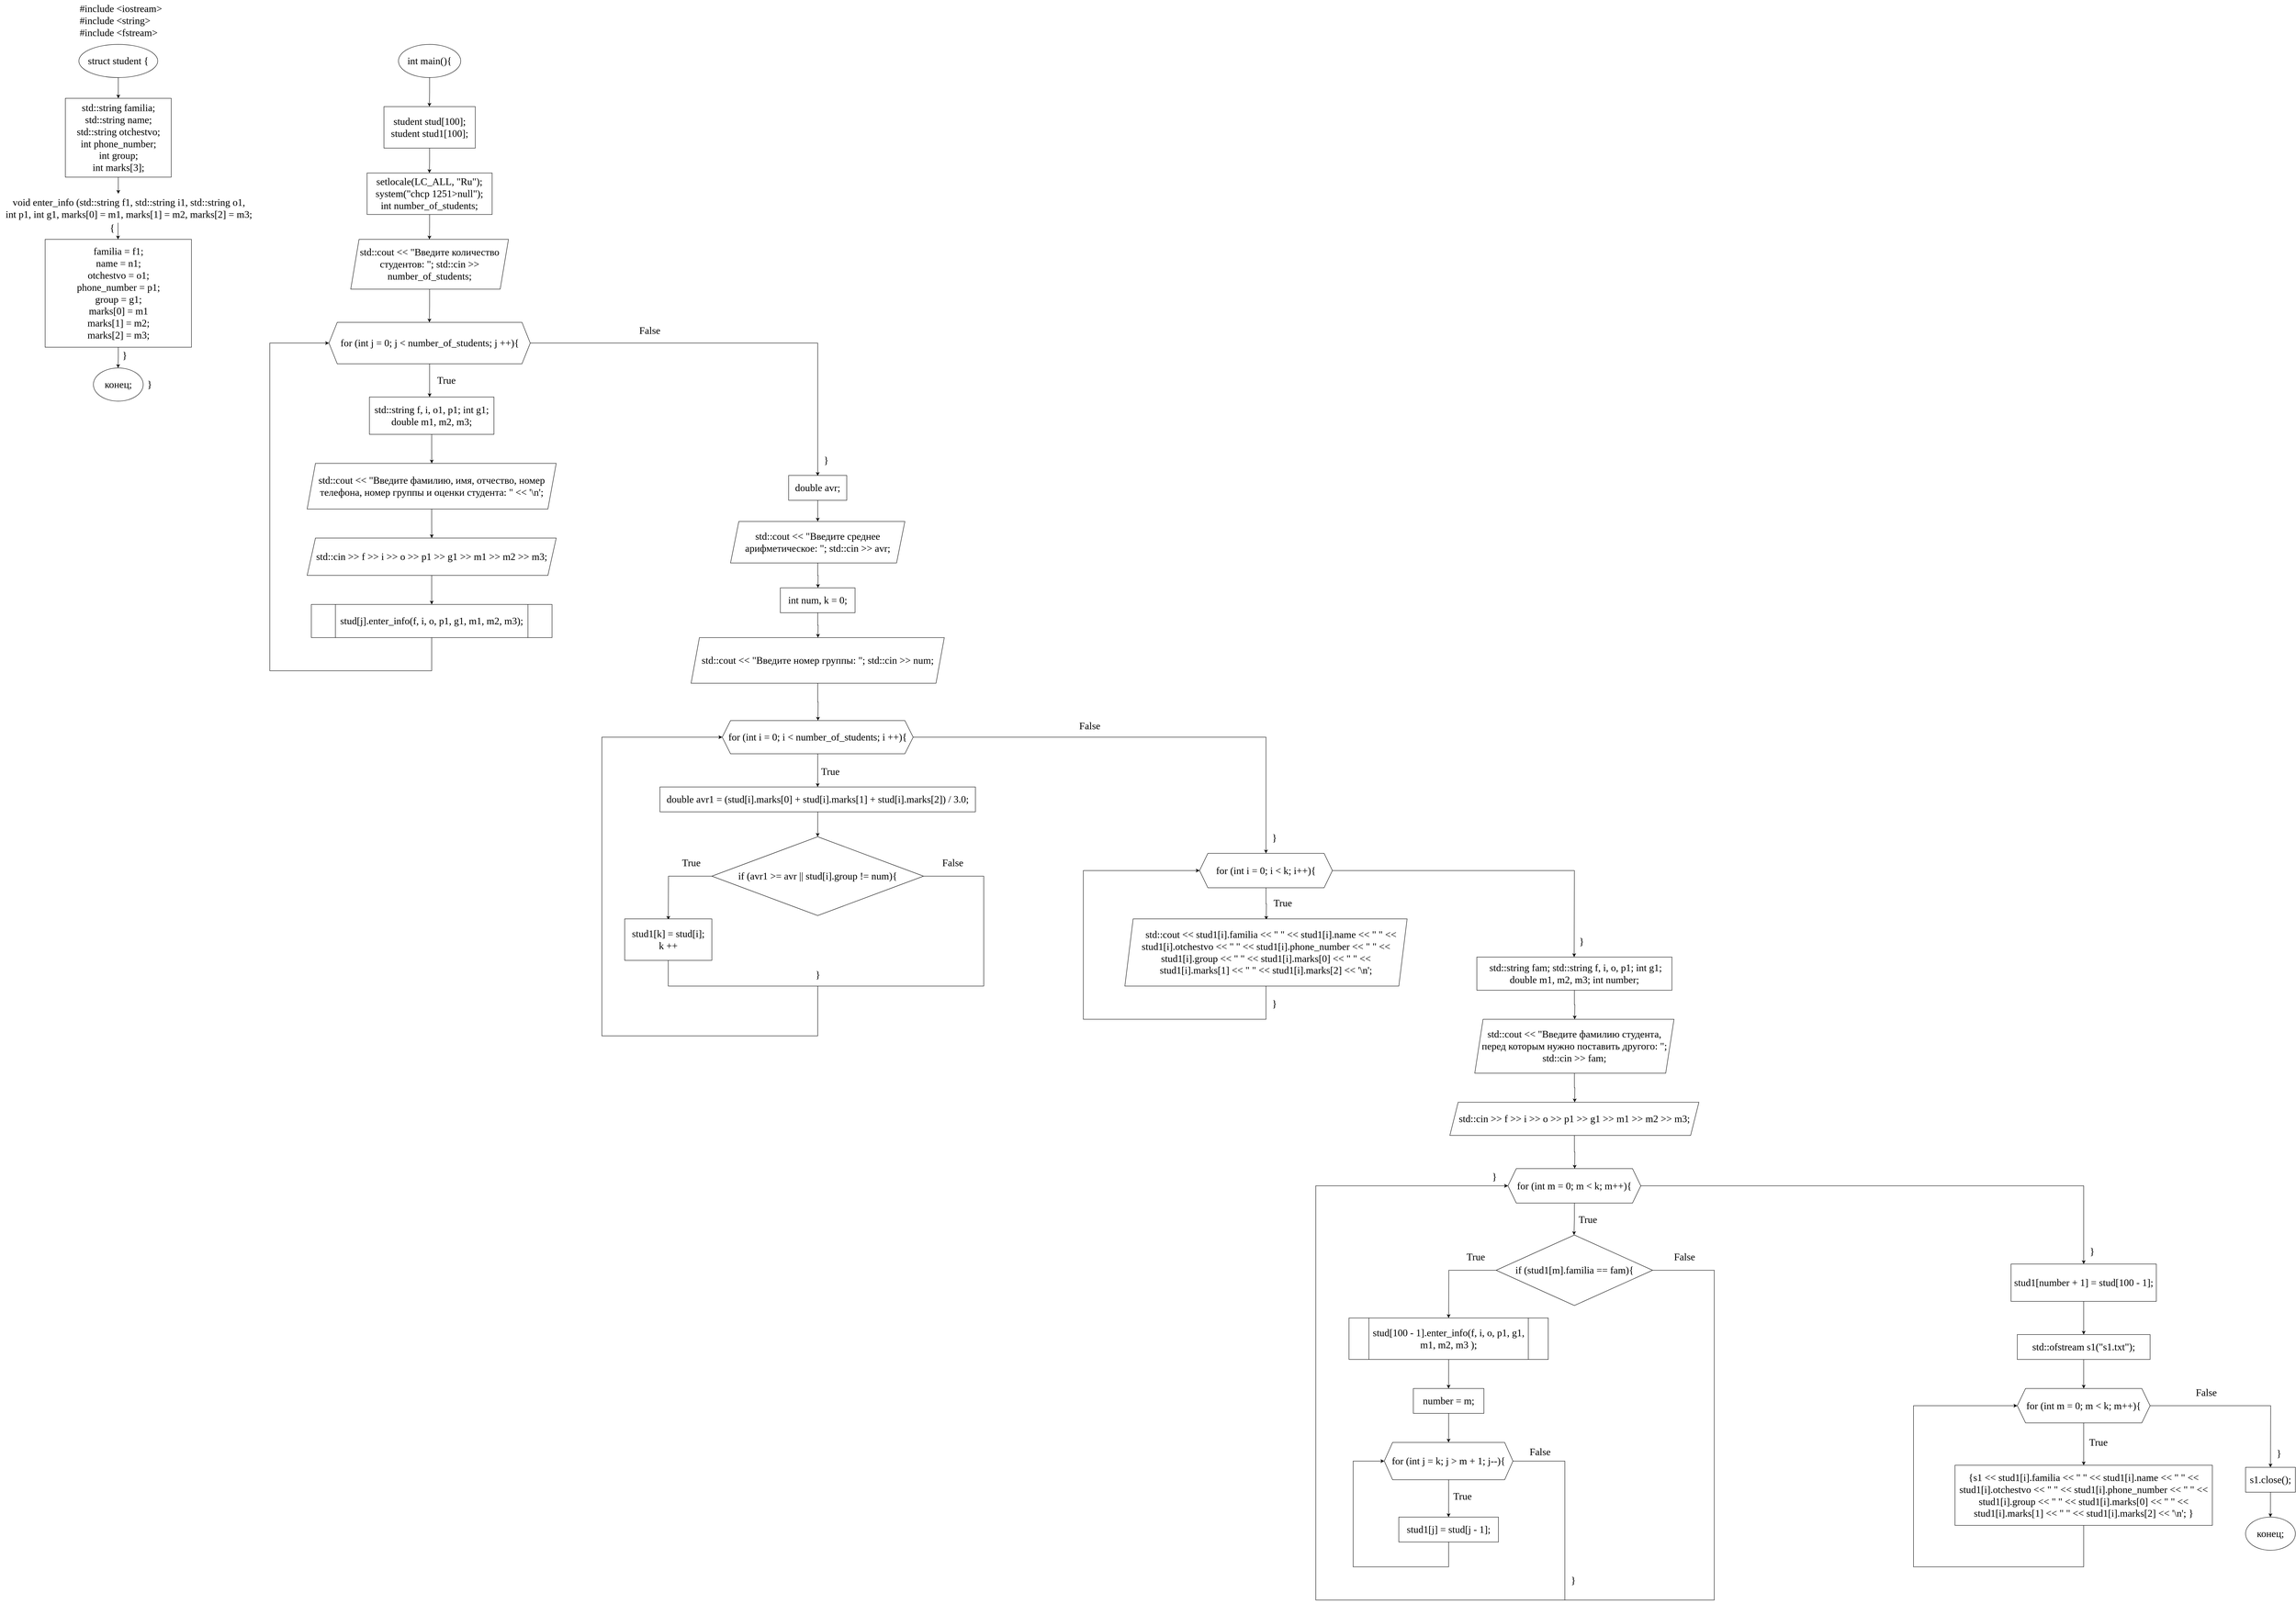 <mxfile version="22.1.2" type="device">
  <diagram name="Страница — 1" id="WUxsEw3w-t6ciIqzgr1L">
    <mxGraphModel dx="3417" dy="1535" grid="1" gridSize="10" guides="1" tooltips="1" connect="1" arrows="1" fold="1" page="1" pageScale="1" pageWidth="827" pageHeight="1169" math="0" shadow="0">
      <root>
        <mxCell id="0" />
        <mxCell id="1" parent="0" />
        <mxCell id="e8HEwKjy7e3xgcaSY5Gn-2" value="#include &amp;lt;iostream&amp;gt;&lt;br&gt;#include &amp;lt;string&amp;gt;&lt;br&gt;#include &amp;lt;fstream&amp;gt;" style="text;html=1;align=left;verticalAlign=middle;resizable=0;points=[];autosize=1;strokeColor=none;fillColor=none;fontSize=24;fontFamily=Times New Roman;fontColor=default;" parent="1" vertex="1">
          <mxGeometry x="-60" y="23" width="220" height="100" as="geometry" />
        </mxCell>
        <mxCell id="e8HEwKjy7e3xgcaSY5Gn-4" style="edgeStyle=orthogonalEdgeStyle;rounded=0;orthogonalLoop=1;jettySize=auto;html=1;exitX=0.5;exitY=1;exitDx=0;exitDy=0;fontFamily=Times New Roman;fontSize=24;fontColor=default;" parent="1" source="e8HEwKjy7e3xgcaSY5Gn-3" target="e8HEwKjy7e3xgcaSY5Gn-5" edge="1">
          <mxGeometry relative="1" as="geometry">
            <mxPoint x="35" y="250" as="targetPoint" />
          </mxGeometry>
        </mxCell>
        <mxCell id="e8HEwKjy7e3xgcaSY5Gn-3" value="struct student {" style="ellipse;whiteSpace=wrap;html=1;strokeColor=default;align=center;verticalAlign=middle;fontFamily=Times New Roman;fontSize=24;fontColor=default;fillColor=default;" parent="1" vertex="1">
          <mxGeometry x="-60" y="130" width="190" height="80" as="geometry" />
        </mxCell>
        <mxCell id="e8HEwKjy7e3xgcaSY5Gn-6" style="edgeStyle=orthogonalEdgeStyle;rounded=0;orthogonalLoop=1;jettySize=auto;html=1;exitX=0.5;exitY=1;exitDx=0;exitDy=0;fontFamily=Times New Roman;fontSize=24;fontColor=default;" parent="1" source="e8HEwKjy7e3xgcaSY5Gn-5" edge="1">
          <mxGeometry relative="1" as="geometry">
            <mxPoint x="35" y="490" as="targetPoint" />
          </mxGeometry>
        </mxCell>
        <mxCell id="e8HEwKjy7e3xgcaSY5Gn-5" value="&lt;div style=&quot;&quot;&gt;&lt;span style=&quot;background-color: initial;&quot;&gt;std::string familia;&lt;/span&gt;&lt;/div&gt;&lt;div style=&quot;&quot;&gt;&lt;span style=&quot;background-color: initial;&quot;&gt;std::string name;&lt;/span&gt;&lt;/div&gt;&lt;div style=&quot;&quot;&gt;&lt;span style=&quot;background-color: initial;&quot;&gt;std::string otchestvo;&lt;/span&gt;&lt;/div&gt;&lt;div style=&quot;&quot;&gt;&lt;span style=&quot;background-color: initial;&quot;&gt;int phone_number;&lt;/span&gt;&lt;/div&gt;&lt;div style=&quot;&quot;&gt;&lt;span style=&quot;background-color: initial;&quot;&gt;int group;&lt;/span&gt;&lt;/div&gt;&lt;div style=&quot;&quot;&gt;&lt;span style=&quot;background-color: initial;&quot;&gt;int marks[3];&lt;/span&gt;&lt;/div&gt;" style="rounded=0;whiteSpace=wrap;html=1;strokeColor=default;align=center;verticalAlign=middle;fontFamily=Times New Roman;fontSize=24;fontColor=default;fillColor=default;" parent="1" vertex="1">
          <mxGeometry x="-92.5" y="260" width="255" height="190" as="geometry" />
        </mxCell>
        <mxCell id="e8HEwKjy7e3xgcaSY5Gn-7" value="void enter_info (std::string f1, std::string i1, std::string o1, &lt;br&gt;int p1, int g1, marks[0] = m1, marks[1] = m2, marks[2] = m3;" style="text;html=1;align=center;verticalAlign=middle;resizable=0;points=[];autosize=1;strokeColor=none;fillColor=none;fontSize=24;fontFamily=Times New Roman;fontColor=default;" parent="1" vertex="1">
          <mxGeometry x="-250" y="490" width="620" height="70" as="geometry" />
        </mxCell>
        <mxCell id="e8HEwKjy7e3xgcaSY5Gn-8" value="" style="endArrow=classic;html=1;rounded=0;fontFamily=Times New Roman;fontSize=24;fontColor=default;" parent="1" edge="1">
          <mxGeometry width="50" height="50" relative="1" as="geometry">
            <mxPoint x="34.29" y="560" as="sourcePoint" />
            <mxPoint x="34.29" y="600" as="targetPoint" />
          </mxGeometry>
        </mxCell>
        <mxCell id="e8HEwKjy7e3xgcaSY5Gn-10" style="edgeStyle=orthogonalEdgeStyle;rounded=0;orthogonalLoop=1;jettySize=auto;html=1;exitX=0.5;exitY=1;exitDx=0;exitDy=0;fontFamily=Times New Roman;fontSize=24;fontColor=default;" parent="1" source="e8HEwKjy7e3xgcaSY5Gn-9" edge="1">
          <mxGeometry relative="1" as="geometry">
            <mxPoint x="34.429" y="910" as="targetPoint" />
          </mxGeometry>
        </mxCell>
        <mxCell id="e8HEwKjy7e3xgcaSY5Gn-9" value="familia = f1;&lt;br&gt;name = n1;&lt;br&gt;otchestvo = o1;&lt;br&gt;phone_number = p1;&lt;br&gt;group = g1;&lt;br&gt;marks[0] = m1&lt;br&gt;marks[1] = m2;&lt;br&gt;marks[2] = m3;" style="rounded=0;whiteSpace=wrap;html=1;strokeColor=default;align=center;verticalAlign=middle;fontFamily=Times New Roman;fontSize=24;fontColor=default;fillColor=default;" parent="1" vertex="1">
          <mxGeometry x="-141.25" y="600" width="352.5" height="260" as="geometry" />
        </mxCell>
        <mxCell id="e8HEwKjy7e3xgcaSY5Gn-12" value="конец;" style="ellipse;whiteSpace=wrap;html=1;strokeColor=default;align=center;verticalAlign=middle;fontFamily=Times New Roman;fontSize=24;fontColor=default;fillColor=default;" parent="1" vertex="1">
          <mxGeometry x="-25" y="910" width="120" height="80" as="geometry" />
        </mxCell>
        <mxCell id="e8HEwKjy7e3xgcaSY5Gn-13" value="{" style="text;html=1;align=center;verticalAlign=middle;resizable=0;points=[];autosize=1;strokeColor=none;fillColor=none;fontSize=24;fontFamily=Times New Roman;fontColor=default;" parent="1" vertex="1">
          <mxGeometry y="553" width="40" height="40" as="geometry" />
        </mxCell>
        <mxCell id="e8HEwKjy7e3xgcaSY5Gn-14" value="}" style="text;html=1;align=center;verticalAlign=middle;resizable=0;points=[];autosize=1;strokeColor=none;fillColor=none;fontSize=24;fontFamily=Times New Roman;fontColor=default;" parent="1" vertex="1">
          <mxGeometry x="30" y="860" width="40" height="40" as="geometry" />
        </mxCell>
        <mxCell id="e8HEwKjy7e3xgcaSY5Gn-15" value="}" style="text;html=1;align=center;verticalAlign=middle;resizable=0;points=[];autosize=1;strokeColor=none;fillColor=none;fontSize=24;fontFamily=Times New Roman;fontColor=default;" parent="1" vertex="1">
          <mxGeometry x="90" y="930" width="40" height="40" as="geometry" />
        </mxCell>
        <mxCell id="e8HEwKjy7e3xgcaSY5Gn-17" style="edgeStyle=orthogonalEdgeStyle;rounded=0;orthogonalLoop=1;jettySize=auto;html=1;exitX=0.5;exitY=1;exitDx=0;exitDy=0;fontFamily=Times New Roman;fontSize=24;fontColor=default;" parent="1" source="e8HEwKjy7e3xgcaSY5Gn-16" edge="1">
          <mxGeometry relative="1" as="geometry">
            <mxPoint x="784.429" y="280" as="targetPoint" />
          </mxGeometry>
        </mxCell>
        <mxCell id="e8HEwKjy7e3xgcaSY5Gn-16" value="int main(){" style="ellipse;whiteSpace=wrap;html=1;strokeColor=default;align=center;verticalAlign=middle;fontFamily=Times New Roman;fontSize=24;fontColor=default;fillColor=default;" parent="1" vertex="1">
          <mxGeometry x="710" y="130" width="150" height="80" as="geometry" />
        </mxCell>
        <mxCell id="e8HEwKjy7e3xgcaSY5Gn-19" style="edgeStyle=orthogonalEdgeStyle;rounded=0;orthogonalLoop=1;jettySize=auto;html=1;exitX=0.5;exitY=1;exitDx=0;exitDy=0;fontFamily=Times New Roman;fontSize=24;fontColor=default;" parent="1" source="e8HEwKjy7e3xgcaSY5Gn-18" edge="1">
          <mxGeometry relative="1" as="geometry">
            <mxPoint x="784.429" y="440" as="targetPoint" />
          </mxGeometry>
        </mxCell>
        <mxCell id="e8HEwKjy7e3xgcaSY5Gn-18" value="student stud[100];&lt;br&gt;student stud1[100];" style="whiteSpace=wrap;html=1;strokeColor=default;align=center;verticalAlign=middle;fontFamily=Times New Roman;fontSize=24;fontColor=default;fillColor=default;" parent="1" vertex="1">
          <mxGeometry x="675" y="280" width="220" height="100" as="geometry" />
        </mxCell>
        <mxCell id="e8HEwKjy7e3xgcaSY5Gn-22" style="edgeStyle=orthogonalEdgeStyle;rounded=0;orthogonalLoop=1;jettySize=auto;html=1;exitX=0.5;exitY=1;exitDx=0;exitDy=0;fontFamily=Times New Roman;fontSize=24;fontColor=default;" parent="1" source="e8HEwKjy7e3xgcaSY5Gn-20" edge="1">
          <mxGeometry relative="1" as="geometry">
            <mxPoint x="784.429" y="600" as="targetPoint" />
          </mxGeometry>
        </mxCell>
        <mxCell id="e8HEwKjy7e3xgcaSY5Gn-20" value="setlocale(LC_ALL, &quot;Ru&quot;);&lt;br&gt;system(&quot;chcp 1251&amp;gt;null&quot;);&lt;br&gt;int number_of_students;" style="whiteSpace=wrap;html=1;strokeColor=default;align=center;verticalAlign=middle;fontFamily=Times New Roman;fontSize=24;fontColor=default;fillColor=default;" parent="1" vertex="1">
          <mxGeometry x="634.38" y="440" width="301.25" height="100" as="geometry" />
        </mxCell>
        <mxCell id="e8HEwKjy7e3xgcaSY5Gn-24" style="edgeStyle=orthogonalEdgeStyle;rounded=0;orthogonalLoop=1;jettySize=auto;html=1;exitX=0.5;exitY=1;exitDx=0;exitDy=0;fontFamily=Times New Roman;fontSize=24;fontColor=default;" parent="1" source="e8HEwKjy7e3xgcaSY5Gn-23" edge="1">
          <mxGeometry relative="1" as="geometry">
            <mxPoint x="784.429" y="800" as="targetPoint" />
          </mxGeometry>
        </mxCell>
        <mxCell id="e8HEwKjy7e3xgcaSY5Gn-23" value="std::cout &amp;lt;&amp;lt; &quot;Введите количество студентов: &quot;; std::cin &amp;gt;&amp;gt; number_of_students;" style="shape=parallelogram;perimeter=parallelogramPerimeter;whiteSpace=wrap;html=1;fixedSize=1;strokeColor=default;align=center;verticalAlign=middle;fontFamily=Times New Roman;fontSize=24;fontColor=default;fillColor=default;" parent="1" vertex="1">
          <mxGeometry x="595" y="600" width="380" height="120" as="geometry" />
        </mxCell>
        <mxCell id="e8HEwKjy7e3xgcaSY5Gn-26" style="edgeStyle=orthogonalEdgeStyle;rounded=0;orthogonalLoop=1;jettySize=auto;html=1;exitX=0.5;exitY=1;exitDx=0;exitDy=0;fontFamily=Times New Roman;fontSize=24;fontColor=default;" parent="1" source="e8HEwKjy7e3xgcaSY5Gn-25" edge="1">
          <mxGeometry relative="1" as="geometry">
            <mxPoint x="785" y="980" as="targetPoint" />
          </mxGeometry>
        </mxCell>
        <mxCell id="e8HEwKjy7e3xgcaSY5Gn-35" style="edgeStyle=orthogonalEdgeStyle;rounded=0;orthogonalLoop=1;jettySize=auto;html=1;exitX=0;exitY=0.5;exitDx=0;exitDy=0;entryX=0.5;entryY=1;entryDx=0;entryDy=0;fontFamily=Times New Roman;fontSize=24;fontColor=default;endArrow=none;endFill=0;startArrow=classic;startFill=1;" parent="1" source="e8HEwKjy7e3xgcaSY5Gn-25" target="e8HEwKjy7e3xgcaSY5Gn-34" edge="1">
          <mxGeometry relative="1" as="geometry">
            <Array as="points">
              <mxPoint x="400" y="850" />
              <mxPoint x="400" y="1640" />
              <mxPoint x="790" y="1640" />
            </Array>
          </mxGeometry>
        </mxCell>
        <mxCell id="e8HEwKjy7e3xgcaSY5Gn-36" style="edgeStyle=orthogonalEdgeStyle;rounded=0;orthogonalLoop=1;jettySize=auto;html=1;exitX=1;exitY=0.5;exitDx=0;exitDy=0;fontFamily=Times New Roman;fontSize=24;fontColor=default;" parent="1" source="e8HEwKjy7e3xgcaSY5Gn-25" edge="1">
          <mxGeometry relative="1" as="geometry">
            <mxPoint x="1720" y="1170" as="targetPoint" />
            <Array as="points">
              <mxPoint x="1720" y="850" />
              <mxPoint x="1720" y="1170" />
            </Array>
          </mxGeometry>
        </mxCell>
        <mxCell id="e8HEwKjy7e3xgcaSY5Gn-25" value="for (int j = 0; j &amp;lt; number_of_students; j ++){" style="shape=hexagon;perimeter=hexagonPerimeter2;whiteSpace=wrap;html=1;fixedSize=1;strokeColor=default;align=center;verticalAlign=middle;fontFamily=Times New Roman;fontSize=24;fontColor=default;fillColor=default;" parent="1" vertex="1">
          <mxGeometry x="542.51" y="800" width="484.99" height="100" as="geometry" />
        </mxCell>
        <mxCell id="e8HEwKjy7e3xgcaSY5Gn-27" value="True" style="text;html=1;align=center;verticalAlign=middle;resizable=0;points=[];autosize=1;strokeColor=none;fillColor=none;fontSize=24;fontFamily=Times New Roman;fontColor=default;" parent="1" vertex="1">
          <mxGeometry x="790" y="920" width="70" height="40" as="geometry" />
        </mxCell>
        <mxCell id="e8HEwKjy7e3xgcaSY5Gn-29" style="edgeStyle=orthogonalEdgeStyle;rounded=0;orthogonalLoop=1;jettySize=auto;html=1;exitX=0.5;exitY=1;exitDx=0;exitDy=0;fontFamily=Times New Roman;fontSize=24;fontColor=default;" parent="1" source="e8HEwKjy7e3xgcaSY5Gn-28" edge="1">
          <mxGeometry relative="1" as="geometry">
            <mxPoint x="790.143" y="1140" as="targetPoint" />
          </mxGeometry>
        </mxCell>
        <mxCell id="e8HEwKjy7e3xgcaSY5Gn-28" value="std::string f, i, o1, p1; int g1; double m1, m2, m3;" style="whiteSpace=wrap;html=1;strokeColor=default;align=center;verticalAlign=middle;fontFamily=Times New Roman;fontSize=24;fontColor=default;fillColor=default;" parent="1" vertex="1">
          <mxGeometry x="640" y="980" width="300" height="90" as="geometry" />
        </mxCell>
        <mxCell id="e8HEwKjy7e3xgcaSY5Gn-31" style="edgeStyle=orthogonalEdgeStyle;rounded=0;orthogonalLoop=1;jettySize=auto;html=1;exitX=0.5;exitY=1;exitDx=0;exitDy=0;fontFamily=Times New Roman;fontSize=24;fontColor=default;" parent="1" source="e8HEwKjy7e3xgcaSY5Gn-30" edge="1">
          <mxGeometry relative="1" as="geometry">
            <mxPoint x="790.143" y="1320" as="targetPoint" />
          </mxGeometry>
        </mxCell>
        <mxCell id="e8HEwKjy7e3xgcaSY5Gn-30" value="std::cout &amp;lt;&amp;lt; &quot;Введите фамилию, имя, отчество, номер телефона, номер группы и оценки студента: &quot; &amp;lt;&amp;lt; &#39;\n&#39;;" style="shape=parallelogram;perimeter=parallelogramPerimeter;whiteSpace=wrap;html=1;fixedSize=1;strokeColor=default;align=center;verticalAlign=middle;fontFamily=Times New Roman;fontSize=24;fontColor=default;fillColor=default;" parent="1" vertex="1">
          <mxGeometry x="490" y="1140" width="600" height="110" as="geometry" />
        </mxCell>
        <mxCell id="e8HEwKjy7e3xgcaSY5Gn-33" style="edgeStyle=orthogonalEdgeStyle;rounded=0;orthogonalLoop=1;jettySize=auto;html=1;exitX=0.5;exitY=1;exitDx=0;exitDy=0;fontFamily=Times New Roman;fontSize=24;fontColor=default;" parent="1" source="e8HEwKjy7e3xgcaSY5Gn-32" target="e8HEwKjy7e3xgcaSY5Gn-34" edge="1">
          <mxGeometry relative="1" as="geometry">
            <mxPoint x="790.143" y="1480" as="targetPoint" />
          </mxGeometry>
        </mxCell>
        <mxCell id="e8HEwKjy7e3xgcaSY5Gn-32" value="std::cin &amp;gt;&amp;gt; f &amp;gt;&amp;gt; i &amp;gt;&amp;gt; o &amp;gt;&amp;gt; p1 &amp;gt;&amp;gt; g1 &amp;gt;&amp;gt; m1 &amp;gt;&amp;gt; m2 &amp;gt;&amp;gt; m3;" style="shape=parallelogram;perimeter=parallelogramPerimeter;whiteSpace=wrap;html=1;fixedSize=1;strokeColor=default;align=center;verticalAlign=middle;fontFamily=Times New Roman;fontSize=24;fontColor=default;fillColor=default;" parent="1" vertex="1">
          <mxGeometry x="490" y="1320" width="600" height="90" as="geometry" />
        </mxCell>
        <mxCell id="e8HEwKjy7e3xgcaSY5Gn-34" value="stud[j].enter_info(f, i, o, p1, g1, m1, m2, m3);" style="shape=process;whiteSpace=wrap;html=1;backgroundOutline=1;strokeColor=default;align=center;verticalAlign=middle;fontFamily=Times New Roman;fontSize=24;fontColor=default;fillColor=default;" parent="1" vertex="1">
          <mxGeometry x="500.07" y="1480" width="579.86" height="80" as="geometry" />
        </mxCell>
        <mxCell id="e8HEwKjy7e3xgcaSY5Gn-37" value="False" style="text;html=1;align=center;verticalAlign=middle;resizable=0;points=[];autosize=1;strokeColor=none;fillColor=none;fontSize=24;fontFamily=Times New Roman;fontColor=default;" parent="1" vertex="1">
          <mxGeometry x="1280" y="800" width="70" height="40" as="geometry" />
        </mxCell>
        <mxCell id="e8HEwKjy7e3xgcaSY5Gn-39" style="edgeStyle=orthogonalEdgeStyle;rounded=0;orthogonalLoop=1;jettySize=auto;html=1;exitX=0.5;exitY=1;exitDx=0;exitDy=0;fontFamily=Times New Roman;fontSize=24;fontColor=default;" parent="1" source="e8HEwKjy7e3xgcaSY5Gn-38" edge="1">
          <mxGeometry relative="1" as="geometry">
            <mxPoint x="1720.074" y="1280.0" as="targetPoint" />
          </mxGeometry>
        </mxCell>
        <mxCell id="e8HEwKjy7e3xgcaSY5Gn-38" value="double avr;" style="whiteSpace=wrap;html=1;strokeColor=default;align=center;verticalAlign=middle;fontFamily=Times New Roman;fontSize=24;fontColor=default;fillColor=default;" parent="1" vertex="1">
          <mxGeometry x="1650" y="1169" width="140" height="60" as="geometry" />
        </mxCell>
        <mxCell id="e8HEwKjy7e3xgcaSY5Gn-41" style="edgeStyle=orthogonalEdgeStyle;rounded=0;orthogonalLoop=1;jettySize=auto;html=1;exitX=0.5;exitY=1;exitDx=0;exitDy=0;fontFamily=Times New Roman;fontSize=24;fontColor=default;" parent="1" source="e8HEwKjy7e3xgcaSY5Gn-40" edge="1">
          <mxGeometry relative="1" as="geometry">
            <mxPoint x="1720.538" y="1440" as="targetPoint" />
          </mxGeometry>
        </mxCell>
        <mxCell id="e8HEwKjy7e3xgcaSY5Gn-40" value="std::cout &amp;lt;&amp;lt; &quot;Введите среднее арифметическое: &quot;; std::cin &amp;gt;&amp;gt; avr;" style="shape=parallelogram;perimeter=parallelogramPerimeter;whiteSpace=wrap;html=1;fixedSize=1;strokeColor=default;align=center;verticalAlign=middle;fontFamily=Times New Roman;fontSize=24;fontColor=default;fillColor=default;" parent="1" vertex="1">
          <mxGeometry x="1510" y="1280" width="420" height="100" as="geometry" />
        </mxCell>
        <mxCell id="e8HEwKjy7e3xgcaSY5Gn-43" style="edgeStyle=orthogonalEdgeStyle;rounded=0;orthogonalLoop=1;jettySize=auto;html=1;exitX=0.5;exitY=1;exitDx=0;exitDy=0;fontFamily=Times New Roman;fontSize=24;fontColor=default;" parent="1" source="e8HEwKjy7e3xgcaSY5Gn-42" edge="1">
          <mxGeometry relative="1" as="geometry">
            <mxPoint x="1720.538" y="1560" as="targetPoint" />
          </mxGeometry>
        </mxCell>
        <mxCell id="e8HEwKjy7e3xgcaSY5Gn-42" value="int num, k = 0;" style="whiteSpace=wrap;html=1;strokeColor=default;align=center;verticalAlign=middle;fontFamily=Times New Roman;fontSize=24;fontColor=default;fillColor=default;" parent="1" vertex="1">
          <mxGeometry x="1630" y="1440" width="180" height="60" as="geometry" />
        </mxCell>
        <mxCell id="e8HEwKjy7e3xgcaSY5Gn-45" style="edgeStyle=orthogonalEdgeStyle;rounded=0;orthogonalLoop=1;jettySize=auto;html=1;exitX=0.5;exitY=1;exitDx=0;exitDy=0;fontFamily=Times New Roman;fontSize=24;fontColor=default;" parent="1" source="e8HEwKjy7e3xgcaSY5Gn-44" edge="1">
          <mxGeometry relative="1" as="geometry">
            <mxPoint x="1720.538" y="1760" as="targetPoint" />
          </mxGeometry>
        </mxCell>
        <mxCell id="e8HEwKjy7e3xgcaSY5Gn-44" value="std::cout &amp;lt;&amp;lt; &quot;Введите номер группы: &quot;; std::cin &amp;gt;&amp;gt; num;" style="shape=parallelogram;perimeter=parallelogramPerimeter;whiteSpace=wrap;html=1;fixedSize=1;strokeColor=default;align=center;verticalAlign=middle;fontFamily=Times New Roman;fontSize=24;fontColor=default;fillColor=default;" parent="1" vertex="1">
          <mxGeometry x="1415" y="1560" width="610" height="110" as="geometry" />
        </mxCell>
        <mxCell id="e8HEwKjy7e3xgcaSY5Gn-47" style="edgeStyle=orthogonalEdgeStyle;rounded=0;orthogonalLoop=1;jettySize=auto;html=1;exitX=0.5;exitY=1;exitDx=0;exitDy=0;fontFamily=Times New Roman;fontSize=24;fontColor=default;" parent="1" source="e8HEwKjy7e3xgcaSY5Gn-46" edge="1">
          <mxGeometry relative="1" as="geometry">
            <mxPoint x="1719.909" y="1920" as="targetPoint" />
          </mxGeometry>
        </mxCell>
        <mxCell id="e8HEwKjy7e3xgcaSY5Gn-62" style="edgeStyle=orthogonalEdgeStyle;rounded=0;orthogonalLoop=1;jettySize=auto;html=1;exitX=0;exitY=0.5;exitDx=0;exitDy=0;fontFamily=Times New Roman;fontSize=24;fontColor=default;endArrow=none;endFill=0;startArrow=classic;startFill=1;" parent="1" source="e8HEwKjy7e3xgcaSY5Gn-46" edge="1">
          <mxGeometry relative="1" as="geometry">
            <mxPoint x="1720" y="2400" as="targetPoint" />
            <Array as="points">
              <mxPoint x="1200" y="1800" />
              <mxPoint x="1200" y="2520" />
              <mxPoint x="1720" y="2520" />
            </Array>
          </mxGeometry>
        </mxCell>
        <mxCell id="e8HEwKjy7e3xgcaSY5Gn-63" style="edgeStyle=orthogonalEdgeStyle;rounded=0;orthogonalLoop=1;jettySize=auto;html=1;exitX=1;exitY=0.5;exitDx=0;exitDy=0;fontFamily=Times New Roman;fontSize=24;fontColor=default;" parent="1" source="e8HEwKjy7e3xgcaSY5Gn-46" edge="1">
          <mxGeometry relative="1" as="geometry">
            <mxPoint x="2800" y="2080" as="targetPoint" />
            <Array as="points">
              <mxPoint x="2800" y="1800" />
              <mxPoint x="2800" y="2080" />
            </Array>
          </mxGeometry>
        </mxCell>
        <mxCell id="e8HEwKjy7e3xgcaSY5Gn-46" value="for (int i = 0; i &amp;lt; number_of_students; i ++){" style="shape=hexagon;perimeter=hexagonPerimeter2;whiteSpace=wrap;html=1;fixedSize=1;strokeColor=default;align=center;verticalAlign=middle;fontFamily=Times New Roman;fontSize=24;fontColor=default;fillColor=default;" parent="1" vertex="1">
          <mxGeometry x="1490" y="1760" width="460" height="80" as="geometry" />
        </mxCell>
        <mxCell id="e8HEwKjy7e3xgcaSY5Gn-48" value="True" style="text;html=1;align=center;verticalAlign=middle;resizable=0;points=[];autosize=1;strokeColor=none;fillColor=none;fontSize=24;fontFamily=Times New Roman;fontColor=default;" parent="1" vertex="1">
          <mxGeometry x="1715" y="1863" width="70" height="40" as="geometry" />
        </mxCell>
        <mxCell id="e8HEwKjy7e3xgcaSY5Gn-50" style="edgeStyle=orthogonalEdgeStyle;rounded=0;orthogonalLoop=1;jettySize=auto;html=1;exitX=0.5;exitY=1;exitDx=0;exitDy=0;fontFamily=Times New Roman;fontSize=24;fontColor=default;" parent="1" source="e8HEwKjy7e3xgcaSY5Gn-49" edge="1">
          <mxGeometry relative="1" as="geometry">
            <mxPoint x="1719.909" y="2040" as="targetPoint" />
          </mxGeometry>
        </mxCell>
        <mxCell id="e8HEwKjy7e3xgcaSY5Gn-49" value="double avr1 = (stud[i].marks[0] + stud[i].marks[1] + stud[i].marks[2]) / 3.0;" style="whiteSpace=wrap;html=1;strokeColor=default;align=center;verticalAlign=middle;fontFamily=Times New Roman;fontSize=24;fontColor=default;fillColor=default;" parent="1" vertex="1">
          <mxGeometry x="1340" y="1920" width="760" height="60" as="geometry" />
        </mxCell>
        <mxCell id="e8HEwKjy7e3xgcaSY5Gn-52" style="edgeStyle=orthogonalEdgeStyle;rounded=0;orthogonalLoop=1;jettySize=auto;html=1;exitX=0;exitY=0.5;exitDx=0;exitDy=0;fontFamily=Times New Roman;fontSize=24;fontColor=default;" parent="1" source="e8HEwKjy7e3xgcaSY5Gn-51" edge="1">
          <mxGeometry relative="1" as="geometry">
            <mxPoint x="1360" y="2240" as="targetPoint" />
          </mxGeometry>
        </mxCell>
        <mxCell id="e8HEwKjy7e3xgcaSY5Gn-51" value="if (avr1 &amp;gt;= avr || stud[i].group != num){" style="rhombus;whiteSpace=wrap;html=1;strokeColor=default;align=center;verticalAlign=middle;fontFamily=Times New Roman;fontSize=24;fontColor=default;fillColor=default;" parent="1" vertex="1">
          <mxGeometry x="1465" y="2040" width="510" height="190" as="geometry" />
        </mxCell>
        <mxCell id="e8HEwKjy7e3xgcaSY5Gn-53" value="True" style="text;html=1;align=center;verticalAlign=middle;resizable=0;points=[];autosize=1;strokeColor=none;fillColor=none;fontSize=24;fontFamily=Times New Roman;fontColor=default;" parent="1" vertex="1">
          <mxGeometry x="1380" y="2083" width="70" height="40" as="geometry" />
        </mxCell>
        <mxCell id="e8HEwKjy7e3xgcaSY5Gn-61" style="edgeStyle=orthogonalEdgeStyle;rounded=0;orthogonalLoop=1;jettySize=auto;html=1;exitX=0.5;exitY=1;exitDx=0;exitDy=0;entryX=1;entryY=0.5;entryDx=0;entryDy=0;fontFamily=Times New Roman;fontSize=24;fontColor=default;endArrow=none;endFill=0;" parent="1" source="e8HEwKjy7e3xgcaSY5Gn-54" target="e8HEwKjy7e3xgcaSY5Gn-51" edge="1">
          <mxGeometry relative="1" as="geometry">
            <Array as="points">
              <mxPoint x="1360" y="2400" />
              <mxPoint x="2120" y="2400" />
              <mxPoint x="2120" y="2135" />
            </Array>
          </mxGeometry>
        </mxCell>
        <mxCell id="e8HEwKjy7e3xgcaSY5Gn-54" value="stud1[k] = stud[i];&lt;br&gt;k ++" style="whiteSpace=wrap;html=1;strokeColor=default;align=center;verticalAlign=middle;fontFamily=Times New Roman;fontSize=24;fontColor=default;fillColor=default;" parent="1" vertex="1">
          <mxGeometry x="1255" y="2238" width="210" height="100" as="geometry" />
        </mxCell>
        <mxCell id="e8HEwKjy7e3xgcaSY5Gn-56" value="False" style="text;html=1;align=center;verticalAlign=middle;resizable=0;points=[];autosize=1;strokeColor=none;fillColor=none;fontSize=24;fontFamily=Times New Roman;fontColor=default;" parent="1" vertex="1">
          <mxGeometry x="2010" y="2083" width="70" height="40" as="geometry" />
        </mxCell>
        <mxCell id="e8HEwKjy7e3xgcaSY5Gn-64" value="False" style="text;html=1;align=center;verticalAlign=middle;resizable=0;points=[];autosize=1;strokeColor=none;fillColor=none;fontSize=24;fontFamily=Times New Roman;fontColor=default;" parent="1" vertex="1">
          <mxGeometry x="2340" y="1753" width="70" height="40" as="geometry" />
        </mxCell>
        <mxCell id="e8HEwKjy7e3xgcaSY5Gn-66" style="edgeStyle=orthogonalEdgeStyle;rounded=0;orthogonalLoop=1;jettySize=auto;html=1;exitX=0.5;exitY=1;exitDx=0;exitDy=0;fontFamily=Times New Roman;fontSize=24;fontColor=default;" parent="1" source="e8HEwKjy7e3xgcaSY5Gn-65" edge="1">
          <mxGeometry relative="1" as="geometry">
            <mxPoint x="2800.538" y="2240" as="targetPoint" />
          </mxGeometry>
        </mxCell>
        <mxCell id="e8HEwKjy7e3xgcaSY5Gn-70" style="edgeStyle=orthogonalEdgeStyle;rounded=0;orthogonalLoop=1;jettySize=auto;html=1;exitX=1;exitY=0.5;exitDx=0;exitDy=0;fontFamily=Times New Roman;fontSize=24;fontColor=default;" parent="1" source="e8HEwKjy7e3xgcaSY5Gn-65" edge="1">
          <mxGeometry relative="1" as="geometry">
            <mxPoint x="3542.461" y="2330" as="targetPoint" />
          </mxGeometry>
        </mxCell>
        <mxCell id="e8HEwKjy7e3xgcaSY5Gn-65" value="for (int i = 0; i &amp;lt; k; i++){" style="shape=hexagon;perimeter=hexagonPerimeter2;whiteSpace=wrap;html=1;fixedSize=1;strokeColor=default;align=center;verticalAlign=middle;fontFamily=Times New Roman;fontSize=24;fontColor=default;fillColor=default;" parent="1" vertex="1">
          <mxGeometry x="2640" y="2080" width="320" height="83" as="geometry" />
        </mxCell>
        <mxCell id="e8HEwKjy7e3xgcaSY5Gn-67" value="True" style="text;html=1;align=center;verticalAlign=middle;resizable=0;points=[];autosize=1;strokeColor=none;fillColor=none;fontSize=24;fontFamily=Times New Roman;fontColor=default;" parent="1" vertex="1">
          <mxGeometry x="2805" y="2180" width="70" height="40" as="geometry" />
        </mxCell>
        <mxCell id="e8HEwKjy7e3xgcaSY5Gn-69" style="edgeStyle=orthogonalEdgeStyle;rounded=0;orthogonalLoop=1;jettySize=auto;html=1;exitX=0.5;exitY=1;exitDx=0;exitDy=0;entryX=0;entryY=0.5;entryDx=0;entryDy=0;fontFamily=Times New Roman;fontSize=24;fontColor=default;" parent="1" source="e8HEwKjy7e3xgcaSY5Gn-68" target="e8HEwKjy7e3xgcaSY5Gn-65" edge="1">
          <mxGeometry relative="1" as="geometry">
            <Array as="points">
              <mxPoint x="2800" y="2480" />
              <mxPoint x="2360" y="2480" />
              <mxPoint x="2360" y="2121" />
            </Array>
          </mxGeometry>
        </mxCell>
        <mxCell id="e8HEwKjy7e3xgcaSY5Gn-68" value="&lt;div&gt;&amp;nbsp; &amp;nbsp; std::cout &amp;lt;&amp;lt; stud1[i].familia &amp;lt;&amp;lt; &quot; &quot; &amp;lt;&amp;lt; stud1[i].name &amp;lt;&amp;lt; &quot; &quot; &amp;lt;&amp;lt; stud1[i].otchestvo &amp;lt;&amp;lt; &quot; &quot; &amp;lt;&amp;lt; stud1[i].phone_number &amp;lt;&amp;lt; &quot; &quot; &amp;lt;&amp;lt; stud1[i].group &amp;lt;&amp;lt; &quot; &quot; &amp;lt;&amp;lt; stud1[i].marks[0] &amp;lt;&amp;lt; &quot; &quot; &amp;lt;&amp;lt; stud1[i].marks[1] &amp;lt;&amp;lt; &quot; &quot; &amp;lt;&amp;lt; stud1[i].marks[2] &amp;lt;&amp;lt; &#39;\n&#39;;&lt;/div&gt;" style="shape=parallelogram;perimeter=parallelogramPerimeter;whiteSpace=wrap;html=1;fixedSize=1;strokeColor=default;align=center;verticalAlign=middle;fontFamily=Times New Roman;fontSize=24;fontColor=default;fillColor=default;" parent="1" vertex="1">
          <mxGeometry x="2460" y="2238" width="680" height="162" as="geometry" />
        </mxCell>
        <mxCell id="e8HEwKjy7e3xgcaSY5Gn-72" style="edgeStyle=orthogonalEdgeStyle;rounded=0;orthogonalLoop=1;jettySize=auto;html=1;exitX=0.5;exitY=1;exitDx=0;exitDy=0;fontFamily=Times New Roman;fontSize=24;fontColor=default;" parent="1" source="e8HEwKjy7e3xgcaSY5Gn-71" edge="1">
          <mxGeometry relative="1" as="geometry">
            <mxPoint x="3543.615" y="2480" as="targetPoint" />
          </mxGeometry>
        </mxCell>
        <mxCell id="e8HEwKjy7e3xgcaSY5Gn-71" value="&amp;nbsp;std::string fam; std::string f, i, o, p1; int g1; double m1, m2, m3; int number;" style="whiteSpace=wrap;html=1;strokeColor=default;align=center;verticalAlign=middle;fontFamily=Times New Roman;fontSize=24;fontColor=default;fillColor=default;" parent="1" vertex="1">
          <mxGeometry x="3308" y="2330" width="470" height="80" as="geometry" />
        </mxCell>
        <mxCell id="e8HEwKjy7e3xgcaSY5Gn-74" style="edgeStyle=orthogonalEdgeStyle;rounded=0;orthogonalLoop=1;jettySize=auto;html=1;exitX=0.5;exitY=1;exitDx=0;exitDy=0;fontFamily=Times New Roman;fontSize=24;fontColor=default;" parent="1" source="e8HEwKjy7e3xgcaSY5Gn-73" edge="1">
          <mxGeometry relative="1" as="geometry">
            <mxPoint x="3543.615" y="2680" as="targetPoint" />
          </mxGeometry>
        </mxCell>
        <mxCell id="e8HEwKjy7e3xgcaSY5Gn-73" value="std::cout &amp;lt;&amp;lt; &quot;Введите фамилию студента, перед которым нужно поставить другого: &quot;; std::cin &amp;gt;&amp;gt; fam;" style="shape=parallelogram;perimeter=parallelogramPerimeter;whiteSpace=wrap;html=1;fixedSize=1;strokeColor=default;align=center;verticalAlign=middle;fontFamily=Times New Roman;fontSize=24;fontColor=default;fillColor=default;" parent="1" vertex="1">
          <mxGeometry x="3303" y="2480" width="480" height="130" as="geometry" />
        </mxCell>
        <mxCell id="e8HEwKjy7e3xgcaSY5Gn-76" style="edgeStyle=orthogonalEdgeStyle;rounded=0;orthogonalLoop=1;jettySize=auto;html=1;exitX=0.5;exitY=1;exitDx=0;exitDy=0;fontFamily=Times New Roman;fontSize=24;fontColor=default;" parent="1" source="e8HEwKjy7e3xgcaSY5Gn-75" edge="1">
          <mxGeometry relative="1" as="geometry">
            <mxPoint x="3543.615" y="2840" as="targetPoint" />
          </mxGeometry>
        </mxCell>
        <mxCell id="e8HEwKjy7e3xgcaSY5Gn-75" value="std::cin &amp;gt;&amp;gt; f &amp;gt;&amp;gt; i &amp;gt;&amp;gt; o &amp;gt;&amp;gt; p1 &amp;gt;&amp;gt; g1 &amp;gt;&amp;gt; m1 &amp;gt;&amp;gt; m2 &amp;gt;&amp;gt; m3;" style="shape=parallelogram;perimeter=parallelogramPerimeter;whiteSpace=wrap;html=1;fixedSize=1;strokeColor=default;align=center;verticalAlign=middle;fontFamily=Times New Roman;fontSize=24;fontColor=default;fillColor=default;" parent="1" vertex="1">
          <mxGeometry x="3243" y="2680" width="600" height="80" as="geometry" />
        </mxCell>
        <mxCell id="e8HEwKjy7e3xgcaSY5Gn-78" style="edgeStyle=orthogonalEdgeStyle;rounded=0;orthogonalLoop=1;jettySize=auto;html=1;exitX=0.5;exitY=1;exitDx=0;exitDy=0;fontFamily=Times New Roman;fontSize=24;fontColor=default;" parent="1" source="e8HEwKjy7e3xgcaSY5Gn-77" edge="1">
          <mxGeometry relative="1" as="geometry">
            <mxPoint x="3542.111" y="3000" as="targetPoint" />
          </mxGeometry>
        </mxCell>
        <mxCell id="e8HEwKjy7e3xgcaSY5Gn-97" style="edgeStyle=orthogonalEdgeStyle;rounded=0;orthogonalLoop=1;jettySize=auto;html=1;exitX=1;exitY=0.5;exitDx=0;exitDy=0;fontFamily=Times New Roman;fontSize=24;fontColor=default;" parent="1" source="e8HEwKjy7e3xgcaSY5Gn-77" edge="1">
          <mxGeometry relative="1" as="geometry">
            <mxPoint x="4770" y="3070" as="targetPoint" />
            <Array as="points">
              <mxPoint x="4770" y="2881" />
            </Array>
          </mxGeometry>
        </mxCell>
        <mxCell id="e8HEwKjy7e3xgcaSY5Gn-77" value="for (int m = 0; m &amp;lt; k; m++){" style="shape=hexagon;perimeter=hexagonPerimeter2;whiteSpace=wrap;html=1;fixedSize=1;strokeColor=default;align=center;verticalAlign=middle;fontFamily=Times New Roman;fontSize=24;fontColor=default;fillColor=default;" parent="1" vertex="1">
          <mxGeometry x="3383" y="2840" width="320" height="83" as="geometry" />
        </mxCell>
        <mxCell id="e8HEwKjy7e3xgcaSY5Gn-79" value="True" style="text;html=1;align=center;verticalAlign=middle;resizable=0;points=[];autosize=1;strokeColor=none;fillColor=none;fontSize=24;fontFamily=Times New Roman;fontColor=default;" parent="1" vertex="1">
          <mxGeometry x="3540" y="2943" width="70" height="40" as="geometry" />
        </mxCell>
        <mxCell id="e8HEwKjy7e3xgcaSY5Gn-81" style="edgeStyle=orthogonalEdgeStyle;rounded=0;orthogonalLoop=1;jettySize=auto;html=1;exitX=0;exitY=0.5;exitDx=0;exitDy=0;fontFamily=Times New Roman;fontSize=24;fontColor=default;" parent="1" source="e8HEwKjy7e3xgcaSY5Gn-80" edge="1">
          <mxGeometry relative="1" as="geometry">
            <mxPoint x="3240" y="3200" as="targetPoint" />
          </mxGeometry>
        </mxCell>
        <mxCell id="e8HEwKjy7e3xgcaSY5Gn-93" style="edgeStyle=orthogonalEdgeStyle;rounded=0;orthogonalLoop=1;jettySize=auto;html=1;exitX=1;exitY=0.5;exitDx=0;exitDy=0;entryX=0;entryY=0.5;entryDx=0;entryDy=0;fontFamily=Times New Roman;fontSize=24;fontColor=default;" parent="1" source="e8HEwKjy7e3xgcaSY5Gn-80" target="e8HEwKjy7e3xgcaSY5Gn-77" edge="1">
          <mxGeometry relative="1" as="geometry">
            <Array as="points">
              <mxPoint x="3880" y="3085" />
              <mxPoint x="3880" y="3880" />
              <mxPoint x="2920" y="3880" />
              <mxPoint x="2920" y="2882" />
            </Array>
          </mxGeometry>
        </mxCell>
        <mxCell id="e8HEwKjy7e3xgcaSY5Gn-80" value="if (stud1[m].familia == fam){" style="rhombus;whiteSpace=wrap;html=1;strokeColor=default;align=center;verticalAlign=middle;fontFamily=Times New Roman;fontSize=24;fontColor=default;fillColor=default;" parent="1" vertex="1">
          <mxGeometry x="3354.5" y="3000" width="377" height="170" as="geometry" />
        </mxCell>
        <mxCell id="e8HEwKjy7e3xgcaSY5Gn-84" style="edgeStyle=orthogonalEdgeStyle;rounded=0;orthogonalLoop=1;jettySize=auto;html=1;exitX=0.5;exitY=1;exitDx=0;exitDy=0;fontFamily=Times New Roman;fontSize=24;fontColor=default;" parent="1" source="e8HEwKjy7e3xgcaSY5Gn-82" edge="1">
          <mxGeometry relative="1" as="geometry">
            <mxPoint x="3239.889" y="3370" as="targetPoint" />
          </mxGeometry>
        </mxCell>
        <mxCell id="e8HEwKjy7e3xgcaSY5Gn-82" value="stud[100 - 1].enter_info(f, i, o, p1, g1, m1, m2, m3 );" style="shape=process;whiteSpace=wrap;html=1;backgroundOutline=1;strokeColor=default;align=center;verticalAlign=middle;fontFamily=Times New Roman;fontSize=24;fontColor=default;fillColor=default;" parent="1" vertex="1">
          <mxGeometry x="3000" y="3200" width="480" height="100" as="geometry" />
        </mxCell>
        <mxCell id="e8HEwKjy7e3xgcaSY5Gn-86" style="edgeStyle=orthogonalEdgeStyle;rounded=0;orthogonalLoop=1;jettySize=auto;html=1;exitX=0.5;exitY=1;exitDx=0;exitDy=0;fontFamily=Times New Roman;fontSize=24;fontColor=default;" parent="1" source="e8HEwKjy7e3xgcaSY5Gn-85" edge="1">
          <mxGeometry relative="1" as="geometry">
            <mxPoint x="3239.889" y="3500" as="targetPoint" />
          </mxGeometry>
        </mxCell>
        <mxCell id="e8HEwKjy7e3xgcaSY5Gn-85" value="number = m;" style="whiteSpace=wrap;html=1;strokeColor=default;align=center;verticalAlign=middle;fontFamily=Times New Roman;fontSize=24;fontColor=default;fillColor=default;" parent="1" vertex="1">
          <mxGeometry x="3155" y="3370" width="170" height="60" as="geometry" />
        </mxCell>
        <mxCell id="e8HEwKjy7e3xgcaSY5Gn-88" style="edgeStyle=orthogonalEdgeStyle;rounded=0;orthogonalLoop=1;jettySize=auto;html=1;exitX=0.5;exitY=1;exitDx=0;exitDy=0;fontFamily=Times New Roman;fontSize=24;fontColor=default;" parent="1" source="e8HEwKjy7e3xgcaSY5Gn-87" edge="1">
          <mxGeometry relative="1" as="geometry">
            <mxPoint x="3239.889" y="3680" as="targetPoint" />
          </mxGeometry>
        </mxCell>
        <mxCell id="e8HEwKjy7e3xgcaSY5Gn-94" style="edgeStyle=orthogonalEdgeStyle;rounded=0;orthogonalLoop=1;jettySize=auto;html=1;exitX=1;exitY=0.5;exitDx=0;exitDy=0;entryX=0;entryY=0.5;entryDx=0;entryDy=0;fontFamily=Times New Roman;fontSize=24;fontColor=default;" parent="1" source="e8HEwKjy7e3xgcaSY5Gn-87" target="e8HEwKjy7e3xgcaSY5Gn-77" edge="1">
          <mxGeometry relative="1" as="geometry">
            <Array as="points">
              <mxPoint x="3520" y="3545" />
              <mxPoint x="3520" y="3880" />
              <mxPoint x="2920" y="3880" />
              <mxPoint x="2920" y="2882" />
            </Array>
          </mxGeometry>
        </mxCell>
        <mxCell id="e8HEwKjy7e3xgcaSY5Gn-87" value="for (int j = k; j &amp;gt; m + 1; j--){" style="shape=hexagon;perimeter=hexagonPerimeter2;whiteSpace=wrap;html=1;fixedSize=1;strokeColor=default;align=center;verticalAlign=middle;fontFamily=Times New Roman;fontSize=24;fontColor=default;fillColor=default;" parent="1" vertex="1">
          <mxGeometry x="3085" y="3500" width="310" height="90" as="geometry" />
        </mxCell>
        <mxCell id="e8HEwKjy7e3xgcaSY5Gn-89" value="True" style="text;html=1;align=center;verticalAlign=middle;resizable=0;points=[];autosize=1;strokeColor=none;fillColor=none;fontSize=24;fontFamily=Times New Roman;fontColor=default;" parent="1" vertex="1">
          <mxGeometry x="3238" y="3610" width="70" height="40" as="geometry" />
        </mxCell>
        <mxCell id="e8HEwKjy7e3xgcaSY5Gn-91" style="edgeStyle=orthogonalEdgeStyle;rounded=0;orthogonalLoop=1;jettySize=auto;html=1;exitX=0.5;exitY=1;exitDx=0;exitDy=0;entryX=0;entryY=0.5;entryDx=0;entryDy=0;fontFamily=Times New Roman;fontSize=24;fontColor=default;" parent="1" source="e8HEwKjy7e3xgcaSY5Gn-90" target="e8HEwKjy7e3xgcaSY5Gn-87" edge="1">
          <mxGeometry relative="1" as="geometry">
            <Array as="points">
              <mxPoint x="3240" y="3800" />
              <mxPoint x="3010" y="3800" />
              <mxPoint x="3010" y="3545" />
            </Array>
          </mxGeometry>
        </mxCell>
        <mxCell id="e8HEwKjy7e3xgcaSY5Gn-90" value="stud1[j] = stud[j - 1];" style="whiteSpace=wrap;html=1;strokeColor=default;align=center;verticalAlign=middle;fontFamily=Times New Roman;fontSize=24;fontColor=default;fillColor=default;" parent="1" vertex="1">
          <mxGeometry x="3120" y="3680" width="240" height="60" as="geometry" />
        </mxCell>
        <mxCell id="e8HEwKjy7e3xgcaSY5Gn-92" value="True" style="text;html=1;align=center;verticalAlign=middle;resizable=0;points=[];autosize=1;strokeColor=none;fillColor=none;fontSize=24;fontFamily=Times New Roman;fontColor=default;" parent="1" vertex="1">
          <mxGeometry x="3270" y="3033" width="70" height="40" as="geometry" />
        </mxCell>
        <mxCell id="e8HEwKjy7e3xgcaSY5Gn-95" value="False" style="text;html=1;align=center;verticalAlign=middle;resizable=0;points=[];autosize=1;strokeColor=none;fillColor=none;fontSize=24;fontFamily=Times New Roman;fontColor=default;" parent="1" vertex="1">
          <mxGeometry x="3425" y="3503" width="70" height="40" as="geometry" />
        </mxCell>
        <mxCell id="e8HEwKjy7e3xgcaSY5Gn-96" value="False" style="text;html=1;align=center;verticalAlign=middle;resizable=0;points=[];autosize=1;strokeColor=none;fillColor=none;fontSize=24;fontFamily=Times New Roman;fontColor=default;" parent="1" vertex="1">
          <mxGeometry x="3773" y="3033" width="70" height="40" as="geometry" />
        </mxCell>
        <mxCell id="e8HEwKjy7e3xgcaSY5Gn-99" style="edgeStyle=orthogonalEdgeStyle;rounded=0;orthogonalLoop=1;jettySize=auto;html=1;exitX=0.5;exitY=1;exitDx=0;exitDy=0;fontFamily=Times New Roman;fontSize=24;fontColor=default;entryX=0.5;entryY=0;entryDx=0;entryDy=0;" parent="1" source="e8HEwKjy7e3xgcaSY5Gn-98" target="e8HEwKjy7e3xgcaSY5Gn-100" edge="1">
          <mxGeometry relative="1" as="geometry">
            <mxPoint x="4770.5" y="3370" as="targetPoint" />
            <Array as="points" />
          </mxGeometry>
        </mxCell>
        <mxCell id="e8HEwKjy7e3xgcaSY5Gn-98" value="std::ofstream s1(&quot;s1.txt&quot;);" style="whiteSpace=wrap;html=1;strokeColor=default;align=center;verticalAlign=middle;fontFamily=Times New Roman;fontSize=24;fontColor=default;fillColor=default;" parent="1" vertex="1">
          <mxGeometry x="4610" y="3240" width="320" height="60" as="geometry" />
        </mxCell>
        <mxCell id="e8HEwKjy7e3xgcaSY5Gn-104" style="edgeStyle=orthogonalEdgeStyle;rounded=0;orthogonalLoop=1;jettySize=auto;html=1;exitX=1;exitY=0.5;exitDx=0;exitDy=0;fontFamily=Times New Roman;fontSize=24;fontColor=default;" parent="1" source="e8HEwKjy7e3xgcaSY5Gn-100" edge="1">
          <mxGeometry relative="1" as="geometry">
            <mxPoint x="5220" y="3560" as="targetPoint" />
          </mxGeometry>
        </mxCell>
        <mxCell id="e8HEwKjy7e3xgcaSY5Gn-107" style="edgeStyle=orthogonalEdgeStyle;rounded=0;orthogonalLoop=1;jettySize=auto;html=1;exitX=0.5;exitY=1;exitDx=0;exitDy=0;fontFamily=Times New Roman;fontSize=24;fontColor=default;entryX=0.5;entryY=0;entryDx=0;entryDy=0;" parent="1" source="e8HEwKjy7e3xgcaSY5Gn-100" target="e8HEwKjy7e3xgcaSY5Gn-103" edge="1">
          <mxGeometry relative="1" as="geometry">
            <mxPoint x="4771" y="3550" as="targetPoint" />
          </mxGeometry>
        </mxCell>
        <mxCell id="e8HEwKjy7e3xgcaSY5Gn-100" value="for (int m = 0; m &amp;lt; k; m++){" style="shape=hexagon;perimeter=hexagonPerimeter2;whiteSpace=wrap;html=1;fixedSize=1;strokeColor=default;align=center;verticalAlign=middle;fontFamily=Times New Roman;fontSize=24;fontColor=default;fillColor=default;" parent="1" vertex="1">
          <mxGeometry x="4610" y="3370" width="320" height="83" as="geometry" />
        </mxCell>
        <mxCell id="e8HEwKjy7e3xgcaSY5Gn-102" value="True" style="text;html=1;align=center;verticalAlign=middle;resizable=0;points=[];autosize=1;strokeColor=none;fillColor=none;fontSize=24;fontFamily=Times New Roman;fontColor=default;" parent="1" vertex="1">
          <mxGeometry x="4770" y="3480" width="70" height="40" as="geometry" />
        </mxCell>
        <mxCell id="e8HEwKjy7e3xgcaSY5Gn-108" style="edgeStyle=orthogonalEdgeStyle;rounded=0;orthogonalLoop=1;jettySize=auto;html=1;exitX=0.5;exitY=1;exitDx=0;exitDy=0;entryX=0;entryY=0.5;entryDx=0;entryDy=0;fontFamily=Times New Roman;fontSize=24;fontColor=default;" parent="1" source="e8HEwKjy7e3xgcaSY5Gn-103" target="e8HEwKjy7e3xgcaSY5Gn-100" edge="1">
          <mxGeometry relative="1" as="geometry">
            <Array as="points">
              <mxPoint x="4770" y="3800" />
              <mxPoint x="4360" y="3800" />
              <mxPoint x="4360" y="3412" />
            </Array>
          </mxGeometry>
        </mxCell>
        <mxCell id="e8HEwKjy7e3xgcaSY5Gn-103" value="{s1 &amp;lt;&amp;lt; stud1[i].familia &amp;lt;&amp;lt; &quot; &quot; &amp;lt;&amp;lt; stud1[i].name &amp;lt;&amp;lt; &quot; &quot; &amp;lt;&amp;lt; stud1[i].otchestvo &amp;lt;&amp;lt; &quot; &quot; &amp;lt;&amp;lt; stud1[i].phone_number &amp;lt;&amp;lt; &quot; &quot; &amp;lt;&amp;lt; stud1[i].group &amp;lt;&amp;lt; &quot; &quot; &amp;lt;&amp;lt; stud1[i].marks[0] &amp;lt;&amp;lt; &quot; &quot; &amp;lt;&amp;lt; stud1[i].marks[1] &amp;lt;&amp;lt; &quot; &quot; &amp;lt;&amp;lt; stud1[i].marks[2] &amp;lt;&amp;lt; &#39;\n&#39;; }" style="whiteSpace=wrap;html=1;strokeColor=default;align=center;verticalAlign=middle;fontFamily=Times New Roman;fontSize=24;fontColor=default;fillColor=default;" parent="1" vertex="1">
          <mxGeometry x="4460" y="3555" width="620" height="145" as="geometry" />
        </mxCell>
        <mxCell id="e8HEwKjy7e3xgcaSY5Gn-111" style="edgeStyle=orthogonalEdgeStyle;rounded=0;orthogonalLoop=1;jettySize=auto;html=1;exitX=0.5;exitY=1;exitDx=0;exitDy=0;fontFamily=Times New Roman;fontSize=24;fontColor=default;" parent="1" source="e8HEwKjy7e3xgcaSY5Gn-105" edge="1">
          <mxGeometry relative="1" as="geometry">
            <mxPoint x="5219.837" y="3680" as="targetPoint" />
          </mxGeometry>
        </mxCell>
        <mxCell id="e8HEwKjy7e3xgcaSY5Gn-105" value="s1.close();" style="whiteSpace=wrap;html=1;strokeColor=default;align=center;verticalAlign=middle;fontFamily=Times New Roman;fontSize=24;fontColor=default;fillColor=default;" parent="1" vertex="1">
          <mxGeometry x="5160" y="3560" width="120" height="60" as="geometry" />
        </mxCell>
        <mxCell id="e8HEwKjy7e3xgcaSY5Gn-109" value="False" style="text;html=1;align=center;verticalAlign=middle;resizable=0;points=[];autosize=1;strokeColor=none;fillColor=none;fontSize=24;fontFamily=Times New Roman;fontColor=default;" parent="1" vertex="1">
          <mxGeometry x="5030" y="3360" width="70" height="40" as="geometry" />
        </mxCell>
        <mxCell id="e8HEwKjy7e3xgcaSY5Gn-112" value="конец;" style="ellipse;whiteSpace=wrap;html=1;strokeColor=default;align=center;verticalAlign=middle;fontFamily=Times New Roman;fontSize=24;fontColor=default;fillColor=default;" parent="1" vertex="1">
          <mxGeometry x="5160" y="3680" width="120" height="80" as="geometry" />
        </mxCell>
        <mxCell id="e8HEwKjy7e3xgcaSY5Gn-114" value="}" style="text;html=1;align=center;verticalAlign=middle;resizable=0;points=[];autosize=1;strokeColor=none;fillColor=none;fontSize=24;fontFamily=Times New Roman;fontColor=default;" parent="1" vertex="1">
          <mxGeometry x="1720" y="1113" width="40" height="40" as="geometry" />
        </mxCell>
        <mxCell id="e8HEwKjy7e3xgcaSY5Gn-115" value="}" style="text;html=1;align=center;verticalAlign=middle;resizable=0;points=[];autosize=1;strokeColor=none;fillColor=none;fontSize=24;fontFamily=Times New Roman;fontColor=default;" parent="1" vertex="1">
          <mxGeometry x="1700" y="2353" width="40" height="40" as="geometry" />
        </mxCell>
        <mxCell id="e8HEwKjy7e3xgcaSY5Gn-116" value="}" style="text;html=1;align=center;verticalAlign=middle;resizable=0;points=[];autosize=1;strokeColor=none;fillColor=none;fontSize=24;fontFamily=Times New Roman;fontColor=default;" parent="1" vertex="1">
          <mxGeometry x="2800" y="2023" width="40" height="40" as="geometry" />
        </mxCell>
        <mxCell id="e8HEwKjy7e3xgcaSY5Gn-117" value="}" style="text;html=1;align=center;verticalAlign=middle;resizable=0;points=[];autosize=1;strokeColor=none;fillColor=none;fontSize=24;fontFamily=Times New Roman;fontColor=default;" parent="1" vertex="1">
          <mxGeometry x="2800" y="2423" width="40" height="40" as="geometry" />
        </mxCell>
        <mxCell id="e8HEwKjy7e3xgcaSY5Gn-118" value="}" style="text;html=1;align=center;verticalAlign=middle;resizable=0;points=[];autosize=1;strokeColor=none;fillColor=none;fontSize=24;fontFamily=Times New Roman;fontColor=default;" parent="1" vertex="1">
          <mxGeometry x="3540" y="2273" width="40" height="40" as="geometry" />
        </mxCell>
        <mxCell id="e8HEwKjy7e3xgcaSY5Gn-119" value="}" style="text;html=1;align=center;verticalAlign=middle;resizable=0;points=[];autosize=1;strokeColor=none;fillColor=none;fontSize=24;fontFamily=Times New Roman;fontColor=default;" parent="1" vertex="1">
          <mxGeometry x="3520" y="3813" width="40" height="40" as="geometry" />
        </mxCell>
        <mxCell id="e8HEwKjy7e3xgcaSY5Gn-120" value="}" style="text;html=1;align=center;verticalAlign=middle;resizable=0;points=[];autosize=1;strokeColor=none;fillColor=none;fontSize=24;fontFamily=Times New Roman;fontColor=default;" parent="1" vertex="1">
          <mxGeometry x="3330" y="2840" width="40" height="40" as="geometry" />
        </mxCell>
        <mxCell id="e8HEwKjy7e3xgcaSY5Gn-121" value="}" style="text;html=1;align=center;verticalAlign=middle;resizable=0;points=[];autosize=1;strokeColor=none;fillColor=none;fontSize=24;fontFamily=Times New Roman;fontColor=default;" parent="1" vertex="1">
          <mxGeometry x="4770" y="3020" width="40" height="40" as="geometry" />
        </mxCell>
        <mxCell id="e8HEwKjy7e3xgcaSY5Gn-123" value="}" style="text;html=1;align=center;verticalAlign=middle;resizable=0;points=[];autosize=1;strokeColor=none;fillColor=none;fontSize=24;fontFamily=Times New Roman;fontColor=default;" parent="1" vertex="1">
          <mxGeometry x="5220" y="3507" width="40" height="40" as="geometry" />
        </mxCell>
        <mxCell id="0HAYTOoiD4QdqRZJc1nz-3" style="edgeStyle=orthogonalEdgeStyle;rounded=0;orthogonalLoop=1;jettySize=auto;html=1;exitX=0.5;exitY=1;exitDx=0;exitDy=0;entryX=0.5;entryY=0;entryDx=0;entryDy=0;" edge="1" parent="1" source="0HAYTOoiD4QdqRZJc1nz-2" target="e8HEwKjy7e3xgcaSY5Gn-98">
          <mxGeometry relative="1" as="geometry" />
        </mxCell>
        <mxCell id="0HAYTOoiD4QdqRZJc1nz-2" value="&lt;font style=&quot;font-size: 24px;&quot; face=&quot;Times New Roman&quot;&gt;stud1[number + 1] = stud[100 - 1];&lt;/font&gt;" style="whiteSpace=wrap;html=1;" vertex="1" parent="1">
          <mxGeometry x="4595" y="3070" width="350" height="90" as="geometry" />
        </mxCell>
      </root>
    </mxGraphModel>
  </diagram>
</mxfile>
